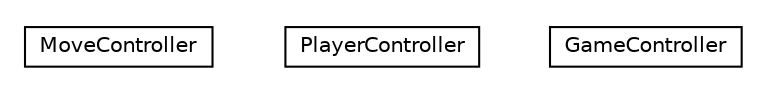 #!/usr/local/bin/dot
#
# Class diagram 
# Generated by UMLGraph version 5.1 (http://www.umlgraph.org/)
#

digraph G {
	edge [fontname="Helvetica",fontsize=10,labelfontname="Helvetica",labelfontsize=10];
	node [fontname="Helvetica",fontsize=10,shape=plaintext];
	nodesep=0.25;
	ranksep=0.5;
	// com.nikolay.tictactoe.controller.MoveController
	c58 [label=<<table title="com.nikolay.tictactoe.controller.MoveController" border="0" cellborder="1" cellspacing="0" cellpadding="2" port="p" href="./MoveController.html">
		<tr><td><table border="0" cellspacing="0" cellpadding="1">
<tr><td align="center" balign="center"> MoveController </td></tr>
		</table></td></tr>
		</table>>, fontname="Helvetica", fontcolor="black", fontsize=10.0];
	// com.nikolay.tictactoe.controller.PlayerController
	c59 [label=<<table title="com.nikolay.tictactoe.controller.PlayerController" border="0" cellborder="1" cellspacing="0" cellpadding="2" port="p" href="./PlayerController.html">
		<tr><td><table border="0" cellspacing="0" cellpadding="1">
<tr><td align="center" balign="center"> PlayerController </td></tr>
		</table></td></tr>
		</table>>, fontname="Helvetica", fontcolor="black", fontsize=10.0];
	// com.nikolay.tictactoe.controller.GameController
	c60 [label=<<table title="com.nikolay.tictactoe.controller.GameController" border="0" cellborder="1" cellspacing="0" cellpadding="2" port="p" href="./GameController.html">
		<tr><td><table border="0" cellspacing="0" cellpadding="1">
<tr><td align="center" balign="center"> GameController </td></tr>
		</table></td></tr>
		</table>>, fontname="Helvetica", fontcolor="black", fontsize=10.0];
}


